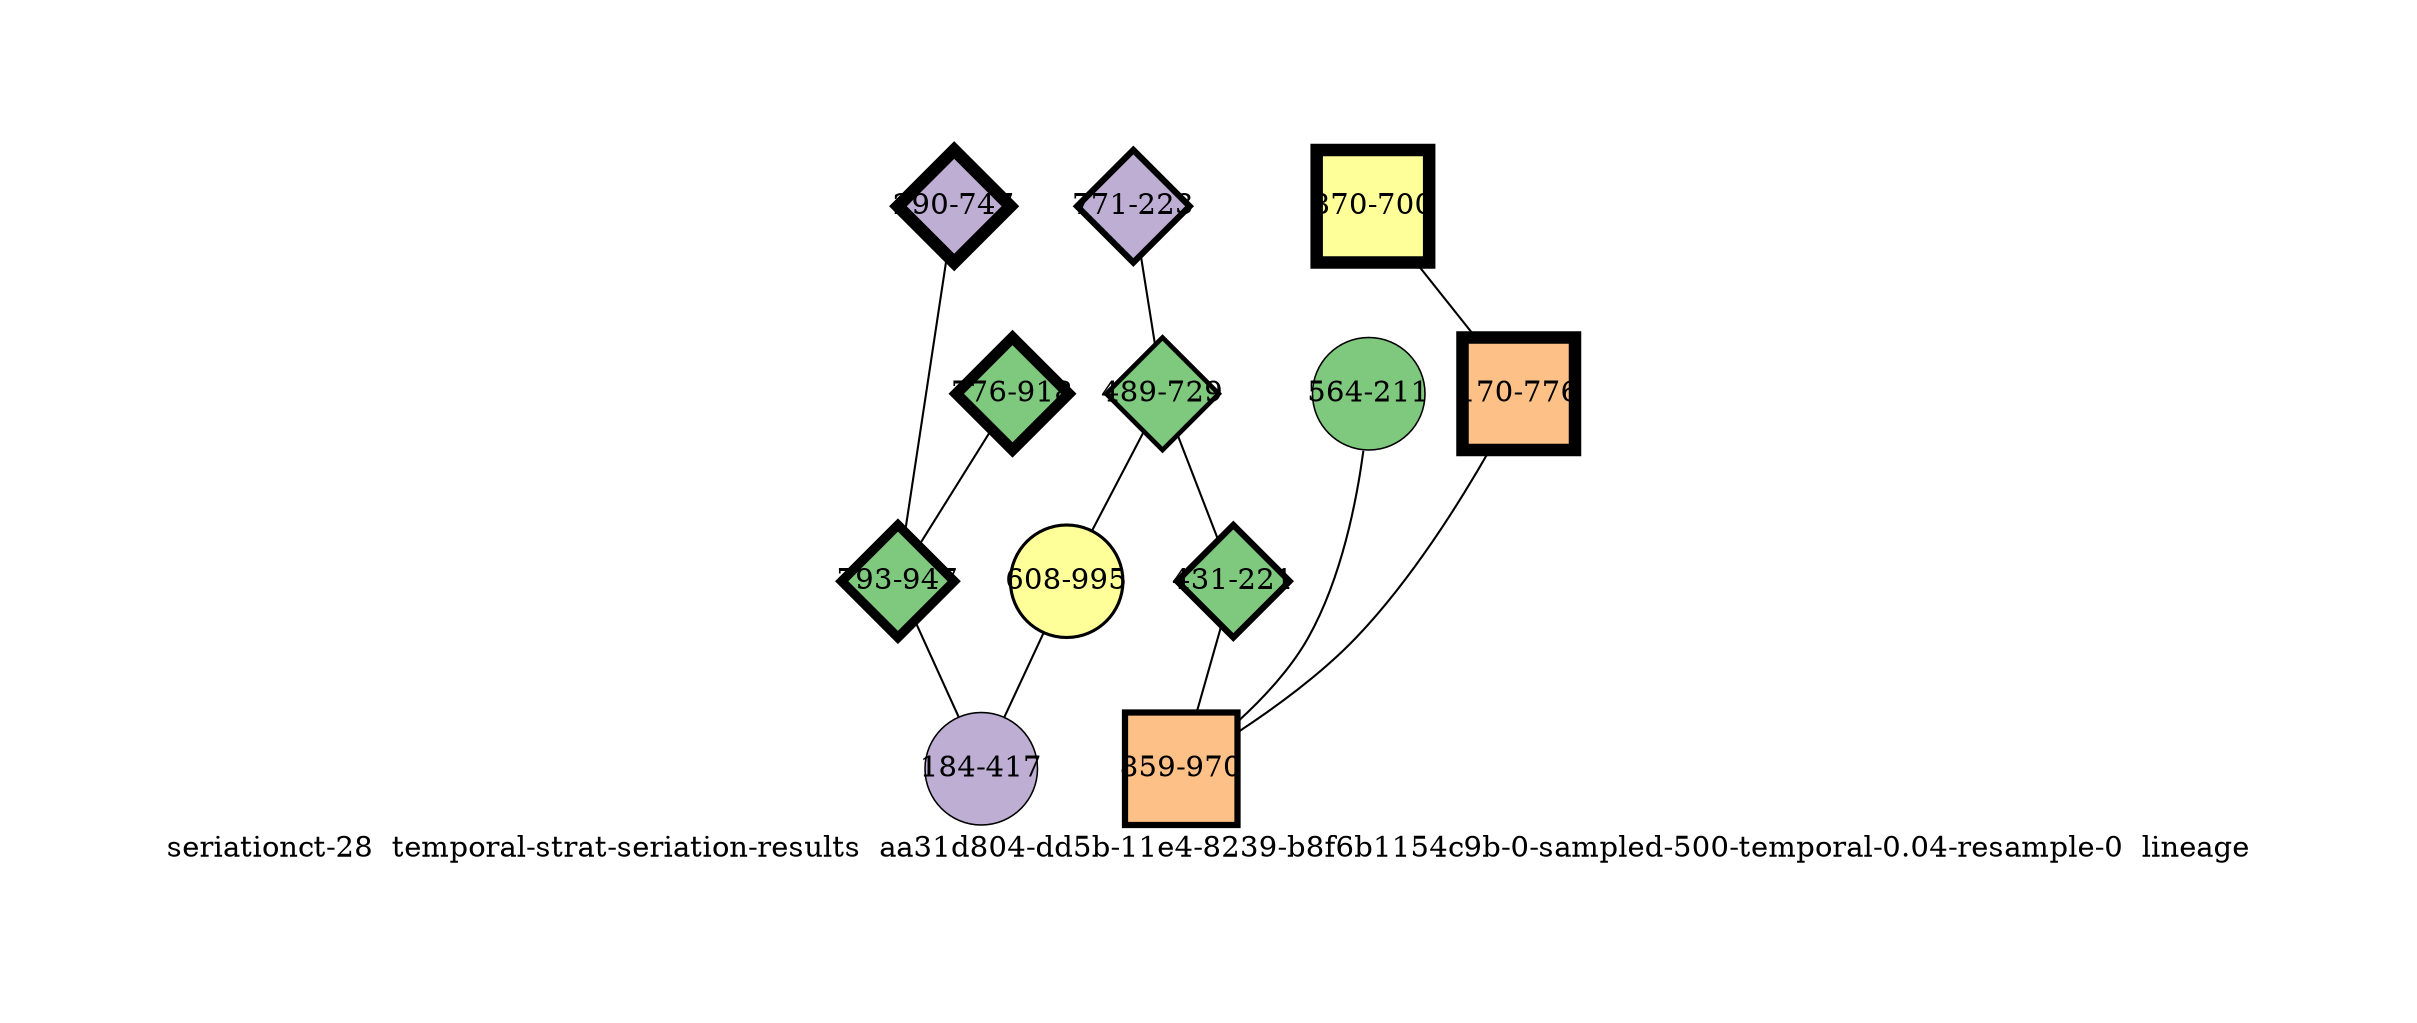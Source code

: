 strict graph "seriationct-28  temporal-strat-seriation-results  aa31d804-dd5b-11e4-8239-b8f6b1154c9b-0-sampled-500-temporal-0.04-resample-0  lineage" {
labelloc=b;
ratio=auto;
pad="1.0";
label="seriationct-28  temporal-strat-seriation-results  aa31d804-dd5b-11e4-8239-b8f6b1154c9b-0-sampled-500-temporal-0.04-resample-0  lineage";
node [width="0.75", style=filled, fixedsize=true, height="0.75", shape=circle, label=""];
0 [xCoordinate="747.0", appears_in_slice=8, yCoordinate="290.0", colorscheme=accent8, lineage_id=2, short_label="290-747", label="290-747", shape=diamond, cluster_id=1, fillcolor=2, size="500.0", id=0, penwidth="6.0"];
1 [xCoordinate="700.0", appears_in_slice=8, yCoordinate="870.0", colorscheme=accent8, lineage_id=1, short_label="870-700", label="870-700", shape=square, cluster_id=3, fillcolor=4, size="500.0", id=1, penwidth="6.0"];
2 [xCoordinate="223.0", appears_in_slice=4, yCoordinate="771.0", colorscheme=accent8, lineage_id=2, short_label="771-223", label="771-223", shape=diamond, cluster_id=1, fillcolor=2, size="500.0", id=2, penwidth="3.0"];
3 [xCoordinate="729.0", appears_in_slice=3, yCoordinate="489.0", colorscheme=accent8, lineage_id=2, short_label="489-729", label="489-729", shape=diamond, cluster_id=0, fillcolor=1, size="500.0", id=3, penwidth="2.25"];
4 [xCoordinate="221.0", appears_in_slice=4, yCoordinate="431.0", colorscheme=accent8, lineage_id=2, short_label="431-221", label="431-221", shape=diamond, cluster_id=0, fillcolor=1, size="500.0", id=10, penwidth="3.0"];
5 [xCoordinate="995.0", appears_in_slice=2, yCoordinate="608.0", colorscheme=accent8, lineage_id=0, short_label="608-995", label="608-995", shape=circle, cluster_id=3, fillcolor=4, size="500.0", id=4, penwidth="1.5"];
6 [xCoordinate="918.0", appears_in_slice=7, yCoordinate="776.0", colorscheme=accent8, lineage_id=2, short_label="776-918", label="776-918", shape=diamond, cluster_id=0, fillcolor=1, size="500.0", id=5, penwidth="5.25"];
7 [xCoordinate="211.0", appears_in_slice=1, yCoordinate="564.0", colorscheme=accent8, lineage_id=0, short_label="564-211", label="564-211", shape=circle, cluster_id=0, fillcolor=1, size="500.0", id=6, penwidth="0.75"];
8 [xCoordinate="947.0", appears_in_slice=6, yCoordinate="793.0", colorscheme=accent8, lineage_id=2, short_label="793-947", label="793-947", shape=diamond, cluster_id=0, fillcolor=1, size="500.0", id=8, penwidth="4.5"];
9 [xCoordinate="776.0", appears_in_slice=8, yCoordinate="170.0", colorscheme=accent8, lineage_id=1, short_label="170-776", label="170-776", shape=square, cluster_id=2, fillcolor=3, size="500.0", id=9, penwidth="6.0"];
10 [xCoordinate="417.0", appears_in_slice=1, yCoordinate="184.0", colorscheme=accent8, lineage_id=0, short_label="184-417", label="184-417", shape=circle, cluster_id=1, fillcolor=2, size="500.0", id=7, penwidth="0.75"];
11 [xCoordinate="970.0", appears_in_slice=4, yCoordinate="859.0", colorscheme=accent8, lineage_id=1, short_label="859-970", label="859-970", shape=square, cluster_id=2, fillcolor=3, size="500.0", id=11, penwidth="3.0"];
0 -- 8  [inverseweight="2.61783692682", weight="0.381994764362"];
1 -- 9  [inverseweight="16.5204650114", weight="0.0605309838017"];
2 -- 3  [inverseweight="2.87546334636", weight="0.347770038963"];
3 -- 4  [inverseweight="2.94474493282", weight="0.339587985653"];
3 -- 5  [inverseweight="2.78112744841", weight="0.35956640555"];
4 -- 11  [inverseweight="3.69792545407", weight="0.270421892605"];
5 -- 10  [inverseweight="2.99535481121", weight="0.333850265838"];
6 -- 8  [inverseweight="2.41661538126", weight="0.413801884964"];
7 -- 11  [inverseweight="2.87727196373", weight="0.347551435042"];
8 -- 10  [inverseweight="2.87879765984", weight="0.347367240827"];
9 -- 11  [inverseweight="2.38030476707", weight="0.420114270169"];
}
